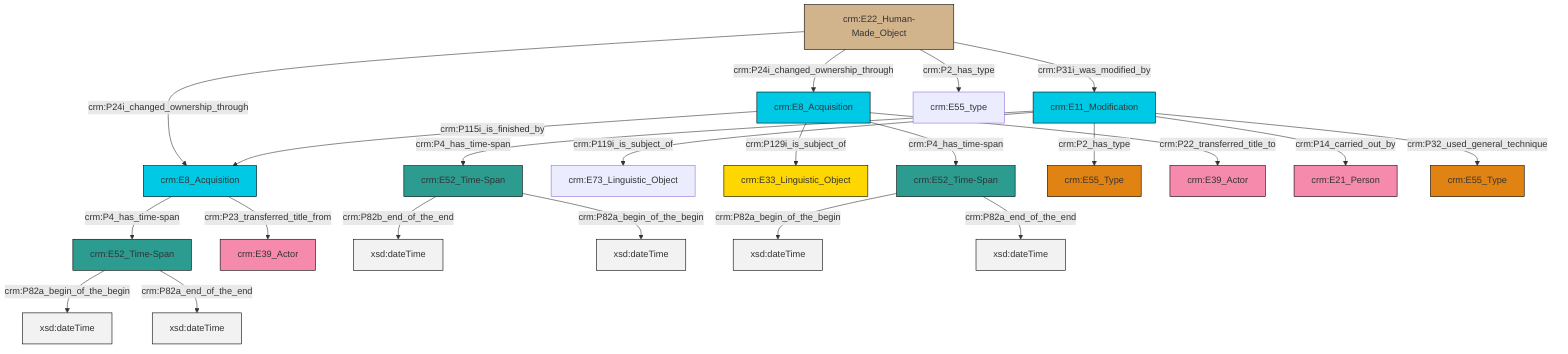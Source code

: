 graph TD
classDef Literal fill:#f2f2f2,stroke:#000000;
classDef CRM_Entity fill:#FFFFFF,stroke:#000000;
classDef Temporal_Entity fill:#00C9E6, stroke:#000000;
classDef Type fill:#E18312, stroke:#000000;
classDef Time-Span fill:#2C9C91, stroke:#000000;
classDef Appellation fill:#FFEB7F, stroke:#000000;
classDef Place fill:#008836, stroke:#000000;
classDef Persistent_Item fill:#B266B2, stroke:#000000;
classDef Conceptual_Object fill:#FFD700, stroke:#000000;
classDef Physical_Thing fill:#D2B48C, stroke:#000000;
classDef Actor fill:#f58aad, stroke:#000000;
classDef PC_Classes fill:#4ce600, stroke:#000000;
classDef Multi fill:#cccccc,stroke:#000000;

0["crm:E8_Acquisition"]:::Temporal_Entity -->|crm:P4_has_time-span| 1["crm:E52_Time-Span"]:::Time-Span
2["crm:E8_Acquisition"]:::Temporal_Entity -->|crm:P4_has_time-span| 3["crm:E52_Time-Span"]:::Time-Span
0["crm:E8_Acquisition"]:::Temporal_Entity -->|crm:P129i_is_subject_of| 6["crm:E33_Linguistic_Object"]:::Conceptual_Object
2["crm:E8_Acquisition"]:::Temporal_Entity -->|crm:P23_transferred_title_from| 7["crm:E39_Actor"]:::Actor
8["crm:E52_Time-Span"]:::Time-Span -->|crm:P82b_end_of_the_end| 15[xsd:dateTime]:::Literal
3["crm:E52_Time-Span"]:::Time-Span -->|crm:P82a_begin_of_the_begin| 18[xsd:dateTime]:::Literal
11["crm:E11_Modification"]:::Temporal_Entity -->|crm:P14_carried_out_by| 21["crm:E21_Person"]:::Actor
11["crm:E11_Modification"]:::Temporal_Entity -->|crm:P32_used_general_technique| 23["crm:E55_Type"]:::Type
8["crm:E52_Time-Span"]:::Time-Span -->|crm:P82a_begin_of_the_begin| 24[xsd:dateTime]:::Literal
1["crm:E52_Time-Span"]:::Time-Span -->|crm:P82a_begin_of_the_begin| 25[xsd:dateTime]:::Literal
1["crm:E52_Time-Span"]:::Time-Span -->|crm:P82a_end_of_the_end| 26[xsd:dateTime]:::Literal
11["crm:E11_Modification"]:::Temporal_Entity -->|crm:P4_has_time-span| 8["crm:E52_Time-Span"]:::Time-Span
27["crm:E22_Human-Made_Object"]:::Physical_Thing -->|crm:P24i_changed_ownership_through| 2["crm:E8_Acquisition"]:::Temporal_Entity
0["crm:E8_Acquisition"]:::Temporal_Entity -->|crm:P22_transferred_title_to| 19["crm:E39_Actor"]:::Actor
11["crm:E11_Modification"]:::Temporal_Entity -->|crm:P119i_is_subject_of| 4["crm:E73_Linguistic_Object"]:::Default
27["crm:E22_Human-Made_Object"]:::Physical_Thing -->|crm:P2_has_type| 30["crm:E55_type"]:::Default
0["crm:E8_Acquisition"]:::Temporal_Entity -->|crm:P115i_is_finished_by| 2["crm:E8_Acquisition"]:::Temporal_Entity
27["crm:E22_Human-Made_Object"]:::Physical_Thing -->|crm:P31i_was_modified_by| 11["crm:E11_Modification"]:::Temporal_Entity
11["crm:E11_Modification"]:::Temporal_Entity -->|crm:P2_has_type| 16["crm:E55_Type"]:::Type
27["crm:E22_Human-Made_Object"]:::Physical_Thing -->|crm:P24i_changed_ownership_through| 0["crm:E8_Acquisition"]:::Temporal_Entity
3["crm:E52_Time-Span"]:::Time-Span -->|crm:P82a_end_of_the_end| 35[xsd:dateTime]:::Literal